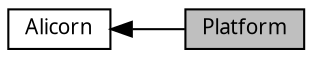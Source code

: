digraph "Platform"
{
  edge [fontname="Verdana",fontsize="10",labelfontname="Verdana",labelfontsize="10"];
  node [fontname="Verdana",fontsize="10",shape=record];
  rankdir=LR;
  Node0 [label="Platform",height=0.2,width=0.4,color="black", fillcolor="grey75", style="filled", fontcolor="black"];
  Node1 [label="Alicorn",height=0.2,width=0.4,color="black", fillcolor="white", style="filled",URL="$a00485.html"];
  Node1->Node0 [shape=plaintext, dir="back", style="solid"];
}
